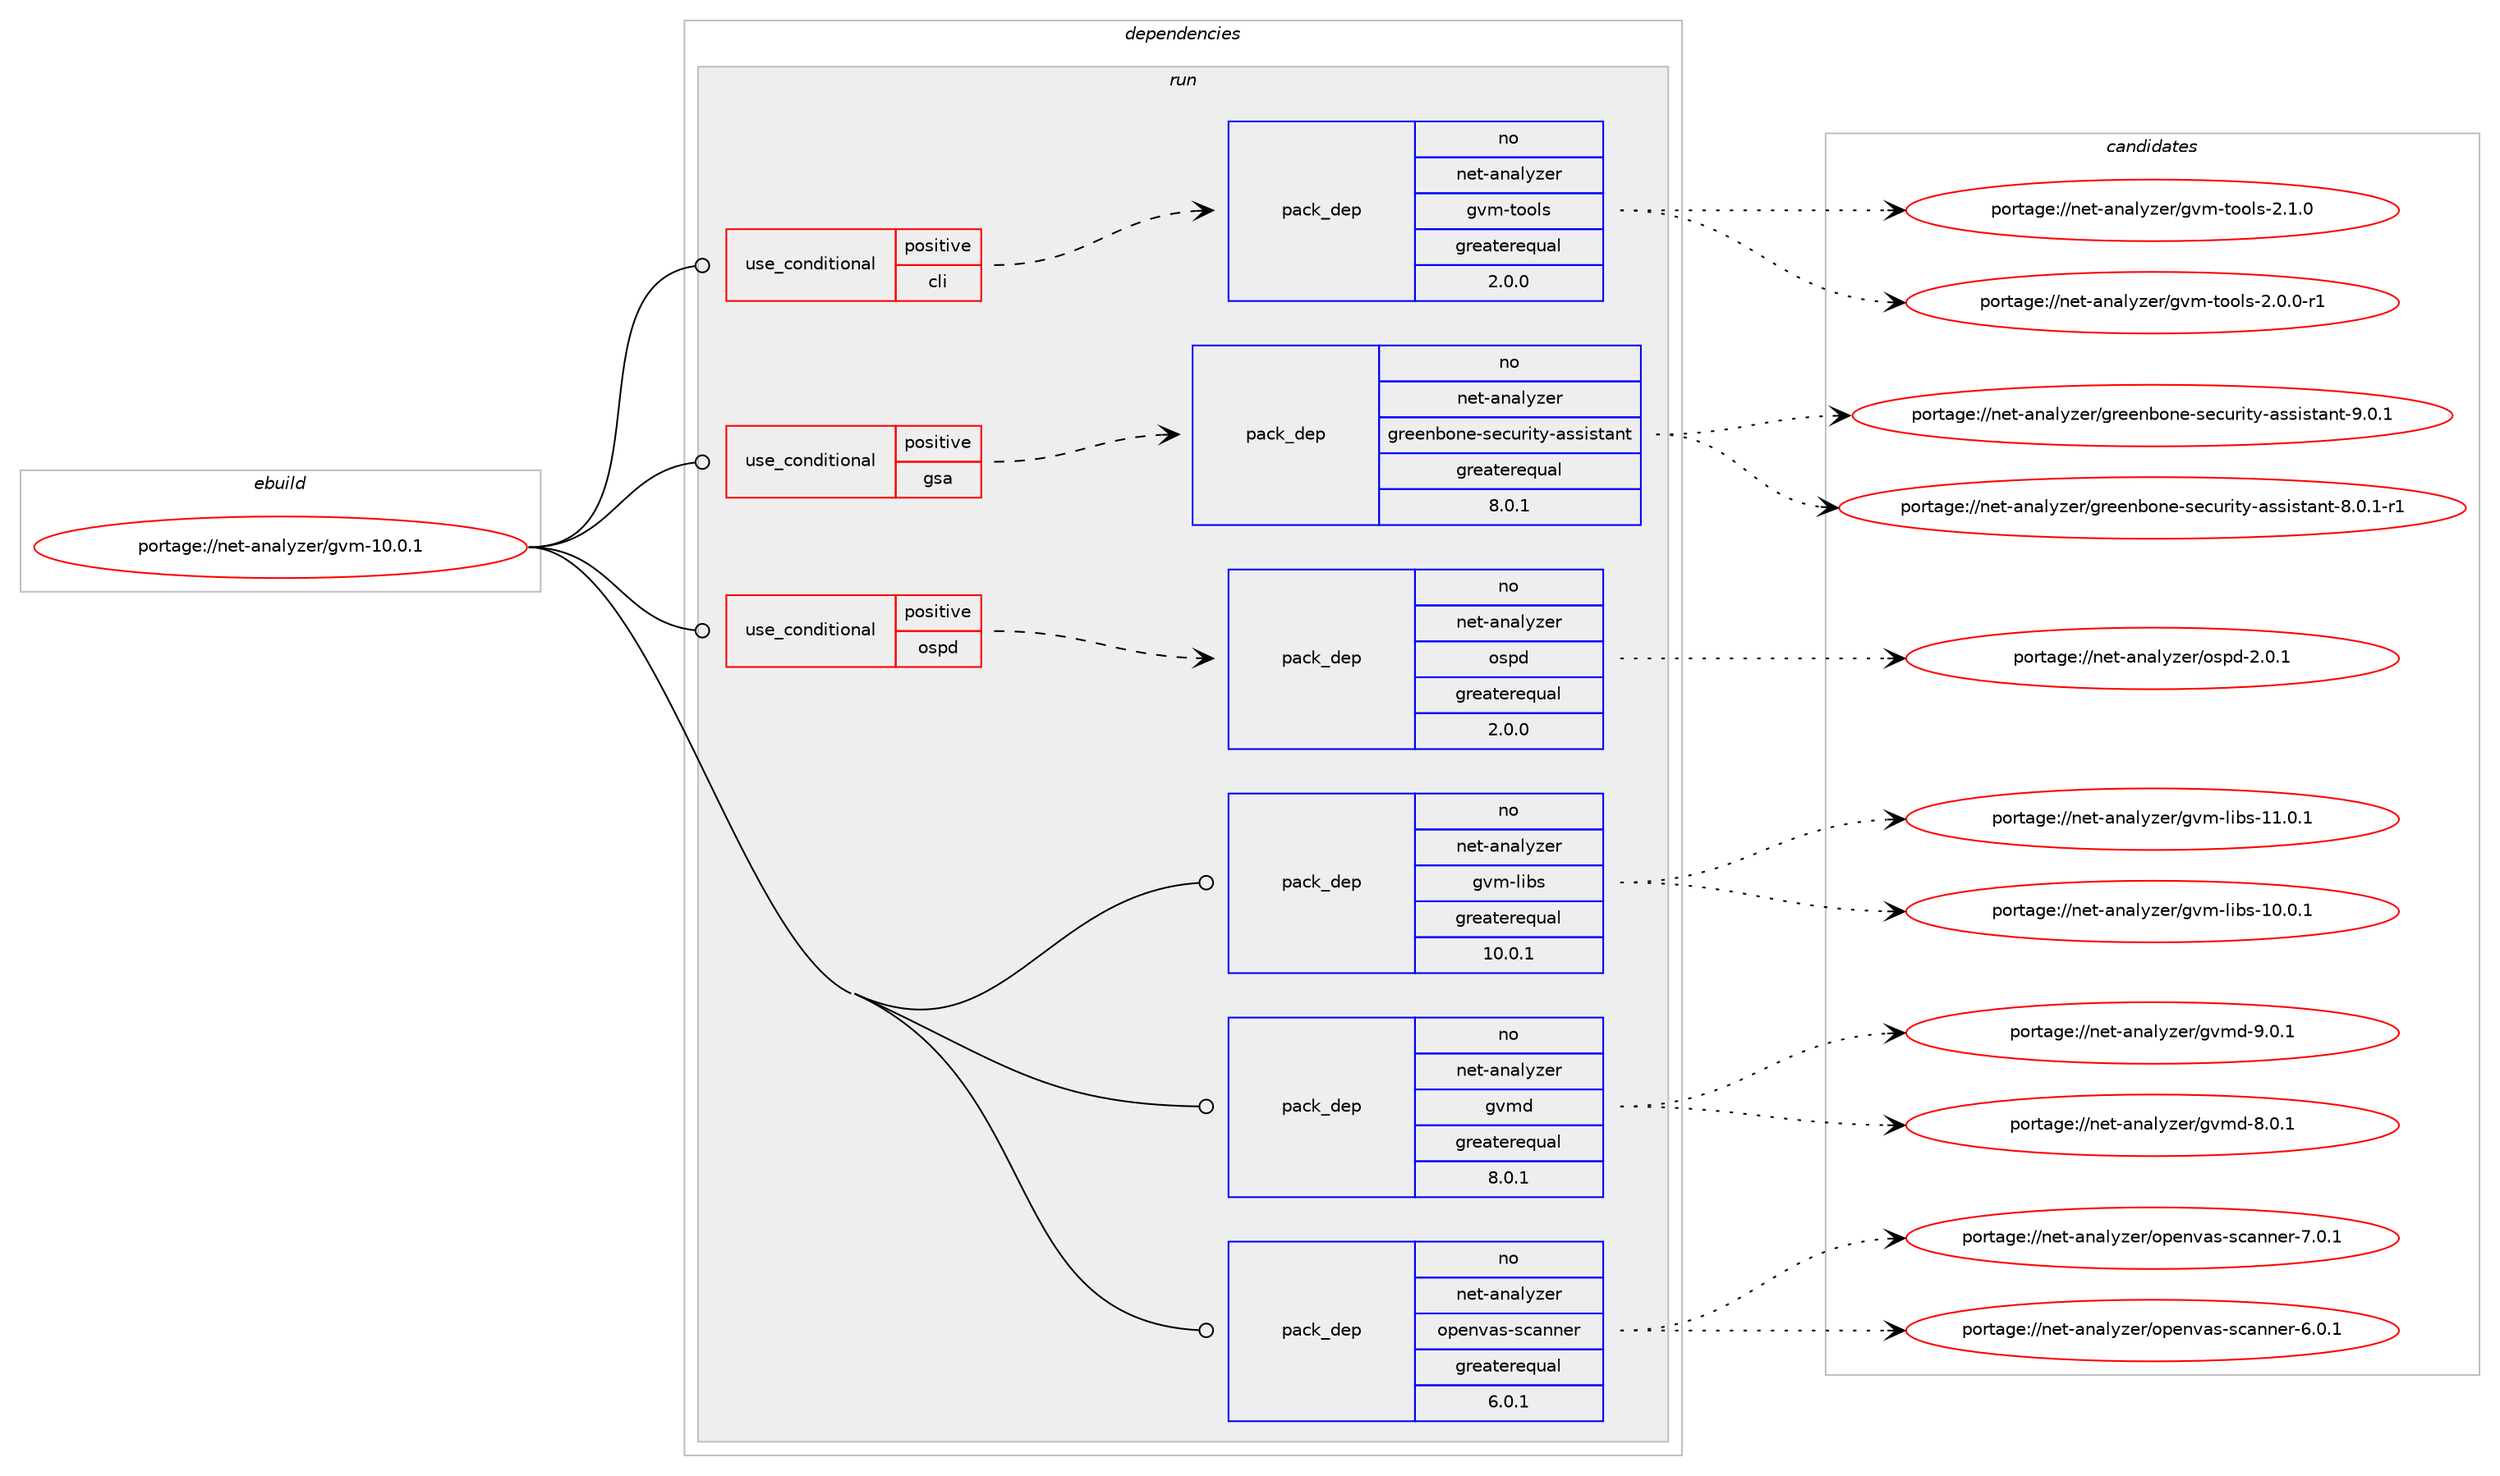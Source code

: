 digraph prolog {

# *************
# Graph options
# *************

newrank=true;
concentrate=true;
compound=true;
graph [rankdir=LR,fontname=Helvetica,fontsize=10,ranksep=1.5];#, ranksep=2.5, nodesep=0.2];
edge  [arrowhead=vee];
node  [fontname=Helvetica,fontsize=10];

# **********
# The ebuild
# **********

subgraph cluster_leftcol {
color=gray;
rank=same;
label=<<i>ebuild</i>>;
id [label="portage://net-analyzer/gvm-10.0.1", color=red, width=4, href="../net-analyzer/gvm-10.0.1.svg"];
}

# ****************
# The dependencies
# ****************

subgraph cluster_midcol {
color=gray;
label=<<i>dependencies</i>>;
subgraph cluster_compile {
fillcolor="#eeeeee";
style=filled;
label=<<i>compile</i>>;
}
subgraph cluster_compileandrun {
fillcolor="#eeeeee";
style=filled;
label=<<i>compile and run</i>>;
}
subgraph cluster_run {
fillcolor="#eeeeee";
style=filled;
label=<<i>run</i>>;
subgraph cond888 {
dependency5126 [label=<<TABLE BORDER="0" CELLBORDER="1" CELLSPACING="0" CELLPADDING="4"><TR><TD ROWSPAN="3" CELLPADDING="10">use_conditional</TD></TR><TR><TD>positive</TD></TR><TR><TD>cli</TD></TR></TABLE>>, shape=none, color=red];
subgraph pack4161 {
dependency5127 [label=<<TABLE BORDER="0" CELLBORDER="1" CELLSPACING="0" CELLPADDING="4" WIDTH="220"><TR><TD ROWSPAN="6" CELLPADDING="30">pack_dep</TD></TR><TR><TD WIDTH="110">no</TD></TR><TR><TD>net-analyzer</TD></TR><TR><TD>gvm-tools</TD></TR><TR><TD>greaterequal</TD></TR><TR><TD>2.0.0</TD></TR></TABLE>>, shape=none, color=blue];
}
dependency5126:e -> dependency5127:w [weight=20,style="dashed",arrowhead="vee"];
}
id:e -> dependency5126:w [weight=20,style="solid",arrowhead="odot"];
subgraph cond889 {
dependency5128 [label=<<TABLE BORDER="0" CELLBORDER="1" CELLSPACING="0" CELLPADDING="4"><TR><TD ROWSPAN="3" CELLPADDING="10">use_conditional</TD></TR><TR><TD>positive</TD></TR><TR><TD>gsa</TD></TR></TABLE>>, shape=none, color=red];
subgraph pack4162 {
dependency5129 [label=<<TABLE BORDER="0" CELLBORDER="1" CELLSPACING="0" CELLPADDING="4" WIDTH="220"><TR><TD ROWSPAN="6" CELLPADDING="30">pack_dep</TD></TR><TR><TD WIDTH="110">no</TD></TR><TR><TD>net-analyzer</TD></TR><TR><TD>greenbone-security-assistant</TD></TR><TR><TD>greaterequal</TD></TR><TR><TD>8.0.1</TD></TR></TABLE>>, shape=none, color=blue];
}
dependency5128:e -> dependency5129:w [weight=20,style="dashed",arrowhead="vee"];
}
id:e -> dependency5128:w [weight=20,style="solid",arrowhead="odot"];
subgraph cond890 {
dependency5130 [label=<<TABLE BORDER="0" CELLBORDER="1" CELLSPACING="0" CELLPADDING="4"><TR><TD ROWSPAN="3" CELLPADDING="10">use_conditional</TD></TR><TR><TD>positive</TD></TR><TR><TD>ospd</TD></TR></TABLE>>, shape=none, color=red];
subgraph pack4163 {
dependency5131 [label=<<TABLE BORDER="0" CELLBORDER="1" CELLSPACING="0" CELLPADDING="4" WIDTH="220"><TR><TD ROWSPAN="6" CELLPADDING="30">pack_dep</TD></TR><TR><TD WIDTH="110">no</TD></TR><TR><TD>net-analyzer</TD></TR><TR><TD>ospd</TD></TR><TR><TD>greaterequal</TD></TR><TR><TD>2.0.0</TD></TR></TABLE>>, shape=none, color=blue];
}
dependency5130:e -> dependency5131:w [weight=20,style="dashed",arrowhead="vee"];
}
id:e -> dependency5130:w [weight=20,style="solid",arrowhead="odot"];
subgraph pack4164 {
dependency5132 [label=<<TABLE BORDER="0" CELLBORDER="1" CELLSPACING="0" CELLPADDING="4" WIDTH="220"><TR><TD ROWSPAN="6" CELLPADDING="30">pack_dep</TD></TR><TR><TD WIDTH="110">no</TD></TR><TR><TD>net-analyzer</TD></TR><TR><TD>gvm-libs</TD></TR><TR><TD>greaterequal</TD></TR><TR><TD>10.0.1</TD></TR></TABLE>>, shape=none, color=blue];
}
id:e -> dependency5132:w [weight=20,style="solid",arrowhead="odot"];
subgraph pack4165 {
dependency5133 [label=<<TABLE BORDER="0" CELLBORDER="1" CELLSPACING="0" CELLPADDING="4" WIDTH="220"><TR><TD ROWSPAN="6" CELLPADDING="30">pack_dep</TD></TR><TR><TD WIDTH="110">no</TD></TR><TR><TD>net-analyzer</TD></TR><TR><TD>gvmd</TD></TR><TR><TD>greaterequal</TD></TR><TR><TD>8.0.1</TD></TR></TABLE>>, shape=none, color=blue];
}
id:e -> dependency5133:w [weight=20,style="solid",arrowhead="odot"];
subgraph pack4166 {
dependency5134 [label=<<TABLE BORDER="0" CELLBORDER="1" CELLSPACING="0" CELLPADDING="4" WIDTH="220"><TR><TD ROWSPAN="6" CELLPADDING="30">pack_dep</TD></TR><TR><TD WIDTH="110">no</TD></TR><TR><TD>net-analyzer</TD></TR><TR><TD>openvas-scanner</TD></TR><TR><TD>greaterequal</TD></TR><TR><TD>6.0.1</TD></TR></TABLE>>, shape=none, color=blue];
}
id:e -> dependency5134:w [weight=20,style="solid",arrowhead="odot"];
}
}

# **************
# The candidates
# **************

subgraph cluster_choices {
rank=same;
color=gray;
label=<<i>candidates</i>>;

subgraph choice4161 {
color=black;
nodesep=1;
choice1101011164597110971081211221011144710311810945116111111108115455046494648 [label="portage://net-analyzer/gvm-tools-2.1.0", color=red, width=4,href="../net-analyzer/gvm-tools-2.1.0.svg"];
choice11010111645971109710812112210111447103118109451161111111081154550464846484511449 [label="portage://net-analyzer/gvm-tools-2.0.0-r1", color=red, width=4,href="../net-analyzer/gvm-tools-2.0.0-r1.svg"];
dependency5127:e -> choice1101011164597110971081211221011144710311810945116111111108115455046494648:w [style=dotted,weight="100"];
dependency5127:e -> choice11010111645971109710812112210111447103118109451161111111081154550464846484511449:w [style=dotted,weight="100"];
}
subgraph choice4162 {
color=black;
nodesep=1;
choice11010111645971109710812112210111447103114101101110981111101014511510199117114105116121459711511510511511697110116455746484649 [label="portage://net-analyzer/greenbone-security-assistant-9.0.1", color=red, width=4,href="../net-analyzer/greenbone-security-assistant-9.0.1.svg"];
choice110101116459711097108121122101114471031141011011109811111010145115101991171141051161214597115115105115116971101164556464846494511449 [label="portage://net-analyzer/greenbone-security-assistant-8.0.1-r1", color=red, width=4,href="../net-analyzer/greenbone-security-assistant-8.0.1-r1.svg"];
dependency5129:e -> choice11010111645971109710812112210111447103114101101110981111101014511510199117114105116121459711511510511511697110116455746484649:w [style=dotted,weight="100"];
dependency5129:e -> choice110101116459711097108121122101114471031141011011109811111010145115101991171141051161214597115115105115116971101164556464846494511449:w [style=dotted,weight="100"];
}
subgraph choice4163 {
color=black;
nodesep=1;
choice11010111645971109710812112210111447111115112100455046484649 [label="portage://net-analyzer/ospd-2.0.1", color=red, width=4,href="../net-analyzer/ospd-2.0.1.svg"];
dependency5131:e -> choice11010111645971109710812112210111447111115112100455046484649:w [style=dotted,weight="100"];
}
subgraph choice4164 {
color=black;
nodesep=1;
choice11010111645971109710812112210111447103118109451081059811545494946484649 [label="portage://net-analyzer/gvm-libs-11.0.1", color=red, width=4,href="../net-analyzer/gvm-libs-11.0.1.svg"];
choice11010111645971109710812112210111447103118109451081059811545494846484649 [label="portage://net-analyzer/gvm-libs-10.0.1", color=red, width=4,href="../net-analyzer/gvm-libs-10.0.1.svg"];
dependency5132:e -> choice11010111645971109710812112210111447103118109451081059811545494946484649:w [style=dotted,weight="100"];
dependency5132:e -> choice11010111645971109710812112210111447103118109451081059811545494846484649:w [style=dotted,weight="100"];
}
subgraph choice4165 {
color=black;
nodesep=1;
choice11010111645971109710812112210111447103118109100455746484649 [label="portage://net-analyzer/gvmd-9.0.1", color=red, width=4,href="../net-analyzer/gvmd-9.0.1.svg"];
choice11010111645971109710812112210111447103118109100455646484649 [label="portage://net-analyzer/gvmd-8.0.1", color=red, width=4,href="../net-analyzer/gvmd-8.0.1.svg"];
dependency5133:e -> choice11010111645971109710812112210111447103118109100455746484649:w [style=dotted,weight="100"];
dependency5133:e -> choice11010111645971109710812112210111447103118109100455646484649:w [style=dotted,weight="100"];
}
subgraph choice4166 {
color=black;
nodesep=1;
choice1101011164597110971081211221011144711111210111011897115451159997110110101114455546484649 [label="portage://net-analyzer/openvas-scanner-7.0.1", color=red, width=4,href="../net-analyzer/openvas-scanner-7.0.1.svg"];
choice1101011164597110971081211221011144711111210111011897115451159997110110101114455446484649 [label="portage://net-analyzer/openvas-scanner-6.0.1", color=red, width=4,href="../net-analyzer/openvas-scanner-6.0.1.svg"];
dependency5134:e -> choice1101011164597110971081211221011144711111210111011897115451159997110110101114455546484649:w [style=dotted,weight="100"];
dependency5134:e -> choice1101011164597110971081211221011144711111210111011897115451159997110110101114455446484649:w [style=dotted,weight="100"];
}
}

}

